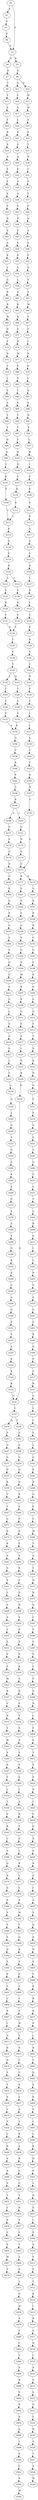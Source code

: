 strict digraph  {
	S0 -> S1 [ label = P ];
	S0 -> S2 [ label = P ];
	S1 -> S3 [ label = P ];
	S2 -> S4 [ label = R ];
	S2 -> S5 [ label = K ];
	S3 -> S6 [ label = P ];
	S4 -> S7 [ label = Q ];
	S5 -> S8 [ label = Q ];
	S6 -> S2 [ label = P ];
	S7 -> S9 [ label = T ];
	S8 -> S10 [ label = D ];
	S8 -> S11 [ label = S ];
	S9 -> S12 [ label = Y ];
	S10 -> S13 [ label = W ];
	S11 -> S14 [ label = F ];
	S12 -> S15 [ label = S ];
	S13 -> S16 [ label = M ];
	S14 -> S17 [ label = A ];
	S15 -> S18 [ label = F ];
	S16 -> S19 [ label = S ];
	S17 -> S20 [ label = L ];
	S18 -> S21 [ label = R ];
	S19 -> S22 [ label = E ];
	S20 -> S23 [ label = K ];
	S21 -> S24 [ label = P ];
	S22 -> S25 [ label = T ];
	S23 -> S26 [ label = V ];
	S24 -> S27 [ label = A ];
	S25 -> S28 [ label = H ];
	S26 -> S29 [ label = A ];
	S27 -> S30 [ label = E ];
	S28 -> S31 [ label = T ];
	S29 -> S32 [ label = E ];
	S30 -> S33 [ label = E ];
	S31 -> S34 [ label = P ];
	S32 -> S35 [ label = A ];
	S33 -> S36 [ label = E ];
	S34 -> S37 [ label = T ];
	S35 -> S38 [ label = A ];
	S36 -> S39 [ label = E ];
	S37 -> S40 [ label = P ];
	S38 -> S41 [ label = S ];
	S39 -> S42 [ label = D ];
	S40 -> S43 [ label = Q ];
	S41 -> S44 [ label = E ];
	S42 -> S45 [ label = S ];
	S43 -> S46 [ label = A ];
	S44 -> S47 [ label = P ];
	S45 -> S48 [ label = A ];
	S46 -> S49 [ label = Q ];
	S47 -> S50 [ label = E ];
	S48 -> S51 [ label = K ];
	S49 -> S52 [ label = P ];
	S50 -> S53 [ label = K ];
	S51 -> S54 [ label = L ];
	S52 -> S55 [ label = Q ];
	S53 -> S56 [ label = S ];
	S54 -> S57 [ label = G ];
	S55 -> S58 [ label = S ];
	S56 -> S59 [ label = L ];
	S57 -> S60 [ label = R ];
	S58 -> S61 [ label = E ];
	S59 -> S62 [ label = G ];
	S60 -> S63 [ label = R ];
	S61 -> S64 [ label = M ];
	S62 -> S65 [ label = K ];
	S63 -> S66 [ label = W ];
	S64 -> S67 [ label = T ];
	S65 -> S68 [ label = K ];
	S66 -> S69 [ label = D ];
	S67 -> S70 [ label = F ];
	S68 -> S71 [ label = S ];
	S69 -> S72 [ label = P ];
	S70 -> S73 [ label = L ];
	S71 -> S74 [ label = D ];
	S72 -> S75 [ label = D ];
	S73 -> S76 [ label = N ];
	S74 -> S77 [ label = M ];
	S75 -> S78 [ label = T ];
	S76 -> S79 [ label = S ];
	S77 -> S80 [ label = E ];
	S78 -> S81 [ label = L ];
	S79 -> S82 [ label = C ];
	S80 -> S83 [ label = S ];
	S81 -> S84 [ label = V ];
	S82 -> S85 [ label = D ];
	S83 -> S86 [ label = L ];
	S84 -> S87 [ label = L ];
	S85 -> S88 [ label = S ];
	S86 -> S89 [ label = V ];
	S87 -> S90 [ label = Y ];
	S88 -> S91 [ label = N ];
	S89 -> S92 [ label = V ];
	S90 -> S93 [ label = F ];
	S91 -> S94 [ label = S ];
	S92 -> S95 [ label = F ];
	S93 -> S96 [ label = H ];
	S94 -> S97 [ label = C ];
	S95 -> S98 [ label = F ];
	S96 -> S99 [ label = Q ];
	S97 -> S100 [ label = R ];
	S98 -> S101 [ label = H ];
	S99 -> S102 [ label = C ];
	S100 -> S103 [ label = I ];
	S101 -> S104 [ label = H ];
	S102 -> S105 [ label = K ];
	S103 -> S106 [ label = F ];
	S104 -> S107 [ label = C ];
	S105 -> S108 [ label = E ];
	S106 -> S109 [ label = K ];
	S107 -> S110 [ label = K ];
	S108 -> S111 [ label = C ];
	S109 -> S112 [ label = S ];
	S110 -> S113 [ label = E ];
	S111 -> S114 [ label = K ];
	S112 -> S115 [ label = S ];
	S113 -> S111 [ label = C ];
	S114 -> S116 [ label = V ];
	S115 -> S117 [ label = A ];
	S116 -> S118 [ label = F ];
	S117 -> S119 [ label = V ];
	S118 -> S120 [ label = R ];
	S119 -> S121 [ label = V ];
	S120 -> S122 [ label = A ];
	S120 -> S123 [ label = T ];
	S121 -> S124 [ label = D ];
	S122 -> S125 [ label = S ];
	S123 -> S126 [ label = S ];
	S124 -> S127 [ label = T ];
	S125 -> S128 [ label = S ];
	S126 -> S129 [ label = S ];
	S127 -> S130 [ label = K ];
	S128 -> S131 [ label = V ];
	S129 -> S132 [ label = V ];
	S130 -> S133 [ label = I ];
	S131 -> S134 [ label = F ];
	S132 -> S134 [ label = F ];
	S133 -> S135 [ label = C ];
	S134 -> S136 [ label = T ];
	S135 -> S137 [ label = P ];
	S136 -> S138 [ label = E ];
	S137 -> S139 [ label = S ];
	S138 -> S140 [ label = V ];
	S139 -> S141 [ label = G ];
	S140 -> S142 [ label = L ];
	S140 -> S143 [ label = H ];
	S141 -> S144 [ label = C ];
	S142 -> S145 [ label = T ];
	S143 -> S146 [ label = T ];
	S144 -> S147 [ label = N ];
	S145 -> S148 [ label = C ];
	S146 -> S149 [ label = C ];
	S147 -> S150 [ label = P ];
	S148 -> S151 [ label = P ];
	S149 -> S152 [ label = P ];
	S150 -> S153 [ label = C ];
	S151 -> S154 [ label = D ];
	S152 -> S154 [ label = D ];
	S153 -> S155 [ label = I ];
	S154 -> S156 [ label = G ];
	S155 -> S157 [ label = I ];
	S156 -> S158 [ label = C ];
	S157 -> S159 [ label = G ];
	S158 -> S160 [ label = K ];
	S159 -> S161 [ label = T ];
	S160 -> S162 [ label = P ];
	S161 -> S163 [ label = F ];
	S162 -> S164 [ label = C ];
	S163 -> S165 [ label = Q ];
	S164 -> S166 [ label = R ];
	S165 -> S167 [ label = N ];
	S166 -> S168 [ label = P ];
	S166 -> S169 [ label = L ];
	S167 -> S170 [ label = G ];
	S168 -> S171 [ label = Q ];
	S169 -> S172 [ label = Q ];
	S170 -> S173 [ label = G ];
	S171 -> S174 [ label = E ];
	S172 -> S175 [ label = N ];
	S173 -> S176 [ label = N ];
	S173 -> S177 [ label = K ];
	S174 -> S178 [ label = G ];
	S175 -> S179 [ label = G ];
	S176 -> S180 [ label = G ];
	S177 -> S181 [ label = G ];
	S178 -> S182 [ label = D ];
	S179 -> S173 [ label = G ];
	S180 -> S183 [ label = R ];
	S181 -> S184 [ label = S ];
	S182 -> S185 [ label = G ];
	S183 -> S186 [ label = K ];
	S184 -> S187 [ label = G ];
	S185 -> S188 [ label = K ];
	S186 -> S189 [ label = R ];
	S187 -> S190 [ label = G ];
	S188 -> S191 [ label = G ];
	S189 -> S192 [ label = G ];
	S190 -> S193 [ label = S ];
	S191 -> S194 [ label = S ];
	S192 -> S195 [ label = G ];
	S193 -> S196 [ label = G ];
	S194 -> S197 [ label = G ];
	S195 -> S198 [ label = S ];
	S196 -> S199 [ label = S ];
	S197 -> S200 [ label = S ];
	S198 -> S201 [ label = K ];
	S199 -> S202 [ label = M ];
	S200 -> S203 [ label = G ];
	S201 -> S204 [ label = G ];
	S202 -> S205 [ label = R ];
	S203 -> S206 [ label = Q ];
	S204 -> S207 [ label = G ];
	S205 -> S208 [ label = K ];
	S206 -> S209 [ label = G ];
	S207 -> S210 [ label = G ];
	S208 -> S211 [ label = G ];
	S209 -> S212 [ label = A ];
	S210 -> S213 [ label = V ];
	S211 -> S214 [ label = E ];
	S212 -> S215 [ label = G ];
	S213 -> S216 [ label = T ];
	S214 -> S217 [ label = S ];
	S215 -> S218 [ label = L ];
	S216 -> S219 [ label = N ];
	S217 -> S220 [ label = I ];
	S218 -> S221 [ label = G ];
	S219 -> S222 [ label = K ];
	S220 -> S223 [ label = S ];
	S221 -> S224 [ label = A ];
	S222 -> S225 [ label = D ];
	S223 -> S226 [ label = K ];
	S224 -> S227 [ label = G ];
	S225 -> S228 [ label = G ];
	S226 -> S229 [ label = K ];
	S227 -> S230 [ label = L ];
	S228 -> S231 [ label = S ];
	S229 -> S232 [ label = G ];
	S230 -> S233 [ label = G ];
	S231 -> S234 [ label = S ];
	S232 -> S235 [ label = G ];
	S233 -> S236 [ label = A ];
	S234 -> S237 [ label = G ];
	S235 -> S238 [ label = T ];
	S235 -> S239 [ label = D ];
	S236 -> S240 [ label = G ];
	S237 -> S241 [ label = S ];
	S238 -> S242 [ label = P ];
	S239 -> S243 [ label = P ];
	S240 -> S244 [ label = L ];
	S241 -> S245 [ label = A ];
	S242 -> S246 [ label = G ];
	S243 -> S247 [ label = G ];
	S244 -> S248 [ label = G ];
	S245 -> S249 [ label = G ];
	S246 -> S250 [ label = G ];
	S247 -> S251 [ label = G ];
	S248 -> S252 [ label = S ];
	S249 -> S253 [ label = G ];
	S250 -> S254 [ label = Q ];
	S251 -> S255 [ label = D ];
	S252 -> S256 [ label = G ];
	S253 -> S257 [ label = G ];
	S254 -> S258 [ label = Q ];
	S255 -> S259 [ label = K ];
	S256 -> S260 [ label = A ];
	S257 -> S261 [ label = T ];
	S258 -> S262 [ label = K ];
	S259 -> S263 [ label = T ];
	S260 -> S264 [ label = K ];
	S261 -> S265 [ label = G ];
	S262 -> S266 [ label = S ];
	S263 -> S267 [ label = T ];
	S264 -> S268 [ label = S ];
	S265 -> S269 [ label = R ];
	S266 -> S270 [ label = P ];
	S267 -> S271 [ label = G ];
	S268 -> S272 [ label = G ];
	S269 -> S273 [ label = G ];
	S270 -> S274 [ label = P ];
	S271 -> S275 [ label = D ];
	S272 -> S276 [ label = S ];
	S273 -> S277 [ label = I ];
	S274 -> S278 [ label = P ];
	S275 -> S279 [ label = K ];
	S276 -> S280 [ label = A ];
	S277 -> S281 [ label = L ];
	S278 -> S282 [ label = S ];
	S279 -> S283 [ label = S ];
	S280 -> S284 [ label = S ];
	S281 -> S285 [ label = N ];
	S282 -> S286 [ label = R ];
	S283 -> S287 [ label = G ];
	S284 -> S288 [ label = G ];
	S285 -> S289 [ label = G ];
	S286 -> S290 [ label = P ];
	S287 -> S291 [ label = Y ];
	S288 -> S292 [ label = K ];
	S289 -> S293 [ label = S ];
	S290 -> S294 [ label = P ];
	S291 -> S295 [ label = C ];
	S292 -> S296 [ label = K ];
	S293 -> S297 [ label = G ];
	S294 -> S298 [ label = H ];
	S295 -> S299 [ label = V ];
	S296 -> S300 [ label = G ];
	S297 -> S301 [ label = S ];
	S298 -> S302 [ label = S ];
	S299 -> S303 [ label = A ];
	S300 -> S304 [ label = G ];
	S301 -> S305 [ label = K ];
	S302 -> S306 [ label = P ];
	S303 -> S307 [ label = T ];
	S304 -> S308 [ label = G ];
	S305 -> S309 [ label = D ];
	S306 -> S310 [ label = P ];
	S307 -> S311 [ label = E ];
	S308 -> S312 [ label = E ];
	S309 -> S313 [ label = P ];
	S310 -> S314 [ label = E ];
	S311 -> S315 [ label = S ];
	S312 -> S316 [ label = S ];
	S313 -> S317 [ label = V ];
	S314 -> S318 [ label = K ];
	S315 -> S319 [ label = F ];
	S316 -> S320 [ label = A ];
	S317 -> S321 [ label = K ];
	S318 -> S322 [ label = A ];
	S319 -> S323 [ label = M ];
	S320 -> S324 [ label = S ];
	S321 -> S325 [ label = G ];
	S322 -> S326 [ label = R ];
	S323 -> S327 [ label = R ];
	S324 -> S328 [ label = K ];
	S325 -> S329 [ label = L ];
	S326 -> S330 [ label = S ];
	S327 -> S331 [ label = V ];
	S328 -> S332 [ label = K ];
	S329 -> S333 [ label = I ];
	S330 -> S334 [ label = V ];
	S331 -> S335 [ label = R ];
	S332 -> S232 [ label = G ];
	S333 -> S336 [ label = G ];
	S334 -> S337 [ label = S ];
	S335 -> S338 [ label = V ];
	S336 -> S339 [ label = L ];
	S337 -> S340 [ label = P ];
	S338 -> S341 [ label = W ];
	S339 -> S342 [ label = G ];
	S340 -> S343 [ label = S ];
	S341 -> S344 [ label = A ];
	S342 -> S345 [ label = R ];
	S343 -> S346 [ label = F ];
	S344 -> S347 [ label = P ];
	S345 -> S348 [ label = R ];
	S346 -> S349 [ label = S ];
	S347 -> S350 [ label = F ];
	S348 -> S351 [ label = G ];
	S349 -> S352 [ label = L ];
	S350 -> S353 [ label = L ];
	S351 -> S354 [ label = E ];
	S352 -> S355 [ label = A ];
	S353 -> S356 [ label = T ];
	S354 -> S357 [ label = C ];
	S355 -> S358 [ label = R ];
	S356 -> S359 [ label = E ];
	S357 -> S360 [ label = M ];
	S358 -> S361 [ label = T ];
	S359 -> S362 [ label = R ];
	S360 -> S363 [ label = T ];
	S361 -> S364 [ label = P ];
	S362 -> S365 [ label = C ];
	S363 -> S366 [ label = A ];
	S364 -> S367 [ label = L ];
	S365 -> S368 [ label = S ];
	S366 -> S369 [ label = Y ];
	S367 -> S370 [ label = R ];
	S368 -> S371 [ label = Q ];
	S369 -> S372 [ label = N ];
	S370 -> S373 [ label = L ];
	S371 -> S374 [ label = R ];
	S372 -> S375 [ label = N ];
	S373 -> S376 [ label = L ];
	S374 -> S377 [ label = G ];
	S375 -> S378 [ label = S ];
	S376 -> S379 [ label = P ];
	S377 -> S380 [ label = P ];
	S378 -> S381 [ label = C ];
	S379 -> S382 [ label = W ];
	S380 -> S383 [ label = V ];
	S381 -> S384 [ label = Y ];
	S382 -> S385 [ label = L ];
	S383 -> S386 [ label = F ];
	S384 -> S387 [ label = V ];
	S385 -> S388 [ label = Q ];
	S386 -> S389 [ label = A ];
	S387 -> S390 [ label = Y ];
	S388 -> S391 [ label = K ];
	S389 -> S392 [ label = Q ];
	S390 -> S393 [ label = V ];
	S391 -> S394 [ label = P ];
	S392 -> S395 [ label = F ];
	S393 -> S396 [ label = P ];
	S394 -> S397 [ label = F ];
	S395 -> S398 [ label = R ];
	S396 -> S399 [ label = Q ];
	S397 -> S400 [ label = P ];
	S398 -> S401 [ label = S ];
	S399 -> S402 [ label = N ];
	S400 -> S403 [ label = C ];
	S401 -> S404 [ label = C ];
	S402 -> S405 [ label = L ];
	S403 -> S406 [ label = P ];
	S404 -> S407 [ label = S ];
	S405 -> S408 [ label = F ];
	S406 -> S409 [ label = W ];
	S407 -> S410 [ label = L ];
	S408 -> S411 [ label = S ];
	S409 -> S412 [ label = L ];
	S410 -> S413 [ label = G ];
	S411 -> S414 [ label = T ];
	S412 -> S415 [ label = S ];
	S413 -> S416 [ label = R ];
	S414 -> S417 [ label = P ];
	S415 -> S418 [ label = C ];
	S416 -> S419 [ label = H ];
	S417 -> S420 [ label = N ];
	S418 -> S421 [ label = G ];
	S419 -> S422 [ label = A ];
	S420 -> S423 [ label = D ];
	S421 -> S424 [ label = A ];
	S422 -> S425 [ label = T ];
	S423 -> S426 [ label = I ];
	S424 -> S427 [ label = F ];
	S425 -> S428 [ label = S ];
	S426 -> S429 [ label = F ];
	S427 -> S430 [ label = A ];
	S428 -> S431 [ label = L ];
	S429 -> S432 [ label = D ];
	S430 -> S433 [ label = V ];
	S431 -> S434 [ label = F ];
	S432 -> S435 [ label = N ];
	S433 -> S436 [ label = R ];
	S434 -> S437 [ label = L ];
	S435 -> S438 [ label = S ];
	S436 -> S439 [ label = A ];
	S437 -> S440 [ label = R ];
	S438 -> S441 [ label = R ];
	S439 -> S442 [ label = R ];
	S440 -> S443 [ label = A ];
	S441 -> S444 [ label = F ];
	S442 -> S445 [ label = G ];
	S443 -> S446 [ label = A ];
	S444 -> S447 [ label = I ];
	S445 -> S448 [ label = G ];
	S446 -> S449 [ label = S ];
	S447 -> S450 [ label = A ];
	S448 -> S451 [ label = T ];
	S449 -> S452 [ label = T ];
	S450 -> S453 [ label = S ];
	S451 -> S454 [ label = N ];
	S452 -> S455 [ label = C ];
	S453 -> S456 [ label = D ];
	S454 -> S457 [ label = V ];
	S455 -> S458 [ label = P ];
	S456 -> S459 [ label = Q ];
	S457 -> S460 [ label = A ];
	S458 -> S461 [ label = C ];
	S459 -> S462 [ label = N ];
	S460 -> S463 [ label = T ];
	S461 -> S464 [ label = S ];
	S462 -> S465 [ label = S ];
	S463 -> S466 [ label = A ];
	S464 -> S467 [ label = M ];
	S465 -> S468 [ label = Y ];
	S466 -> S469 [ label = G ];
	S467 -> S470 [ label = V ];
	S468 -> S471 [ label = R ];
	S469 -> S472 [ label = L ];
	S471 -> S473 [ label = R ];
	S472 -> S474 [ label = G ];
	S473 -> S475 [ label = K ];
	S474 -> S476 [ label = W ];
	S475 -> S477 [ label = P ];
	S476 -> S478 [ label = A ];
	S477 -> S479 [ label = L ];
	S478 -> S480 [ label = Y ];
	S479 -> S481 [ label = R ];
	S480 -> S482 [ label = L ];
	S481 -> S483 [ label = F ];
	S482 -> S484 [ label = L ];
	S483 -> S485 [ label = Q ];
	S484 -> S486 [ label = P ];
	S485 -> S487 [ label = E ];
	S486 -> S488 [ label = R ];
	S487 -> S489 [ label = K ];
	S488 -> S490 [ label = G ];
	S489 -> S491 [ label = S ];
	S490 -> S492 [ label = S ];
	S491 -> S493 [ label = L ];
	S492 -> S494 [ label = R ];
	S493 -> S495 [ label = L ];
	S494 -> S496 [ label = Q ];
	S495 -> S497 [ label = K ];
	S496 -> S498 [ label = L ];
	S497 -> S499 [ label = H ];
	S498 -> S500 [ label = A ];
	S499 -> S501 [ label = P ];
	S500 -> S502 [ label = C ];
	S501 -> S503 [ label = L ];
	S502 -> S504 [ label = P ];
	S503 -> S505 [ label = N ];
	S504 -> S506 [ label = M ];
	S505 -> S507 [ label = S ];
	S507 -> S508 [ label = I ];
	S508 -> S509 [ label = P ];
	S509 -> S510 [ label = S ];
	S510 -> S511 [ label = V ];
	S511 -> S512 [ label = F ];
	S512 -> S513 [ label = T ];
	S513 -> S514 [ label = K ];
	S514 -> S515 [ label = I ];
	S515 -> S516 [ label = R ];
	S516 -> S517 [ label = S ];
	S517 -> S518 [ label = H ];
	S518 -> S519 [ label = L ];
	S519 -> S520 [ label = A ];
	S520 -> S521 [ label = S ];
	S521 -> S522 [ label = S ];
	S522 -> S523 [ label = G ];
	S523 -> S524 [ label = C ];
	S524 -> S525 [ label = R ];
	S525 -> S526 [ label = A ];
	S526 -> S527 [ label = T ];
	S527 -> S528 [ label = A ];
	S528 -> S529 [ label = M ];
}
